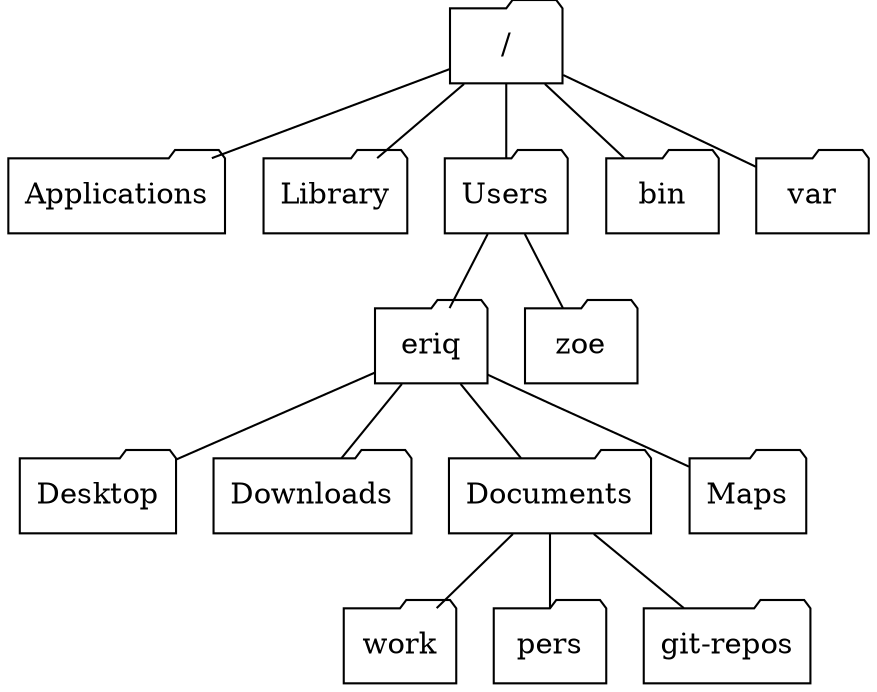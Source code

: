 graph {
	"/" [shape=folder];
	"Applications" [shape=folder];
	"Library" [shape=folder];
	"Users" [shape=folder];
	"bin" [shape=folder];
	"var" [shape=folder];
	"eriq" [shape=folder];
	"zoe" [shape=folder];
	"Desktop" [shape=folder];
	"Downloads" [shape=folder];
	"Documents" [shape=folder];
	"Maps" [shape=folder];
	"work" [shape=folder];
	"pers" [shape=folder];
	"git-repos" [shape=folder];
	"/" -- "Applications";
	"/" -- "var";
	"/" -- "bin";
	"/" -- "Library";
	"/" -- "Users";
	"Users" -- "eriq";
	"Users" -- "zoe";
	"eriq" -- "Documents";
	"eriq" -- "Downloads";
	"eriq" -- "Desktop";
	"eriq" -- "Maps";
	"Documents" -- "work";
	"Documents" -- "pers";
	"Documents" -- "git-repos";
}

